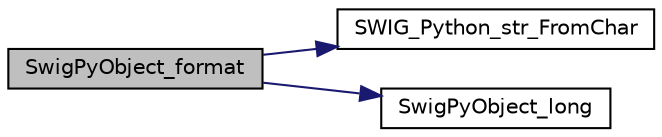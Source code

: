 digraph "SwigPyObject_format"
{
 // LATEX_PDF_SIZE
  edge [fontname="Helvetica",fontsize="10",labelfontname="Helvetica",labelfontsize="10"];
  node [fontname="Helvetica",fontsize="10",shape=record];
  rankdir="LR";
  Node1 [label="SwigPyObject_format",height=0.2,width=0.4,color="black", fillcolor="grey75", style="filled", fontcolor="black",tooltip=" "];
  Node1 -> Node2 [color="midnightblue",fontsize="10",style="solid",fontname="Helvetica"];
  Node2 [label="SWIG_Python_str_FromChar",height=0.2,width=0.4,color="black", fillcolor="white", style="filled",URL="$de/d48/swig__runtime_8h.html#ada53ff51e4581c1caf6bf62482216fb4",tooltip=" "];
  Node1 -> Node3 [color="midnightblue",fontsize="10",style="solid",fontname="Helvetica"];
  Node3 [label="SwigPyObject_long",height=0.2,width=0.4,color="black", fillcolor="white", style="filled",URL="$de/d48/swig__runtime_8h.html#a55e9ff6b9b15052b9d0eff8cab0823c9",tooltip=" "];
}
